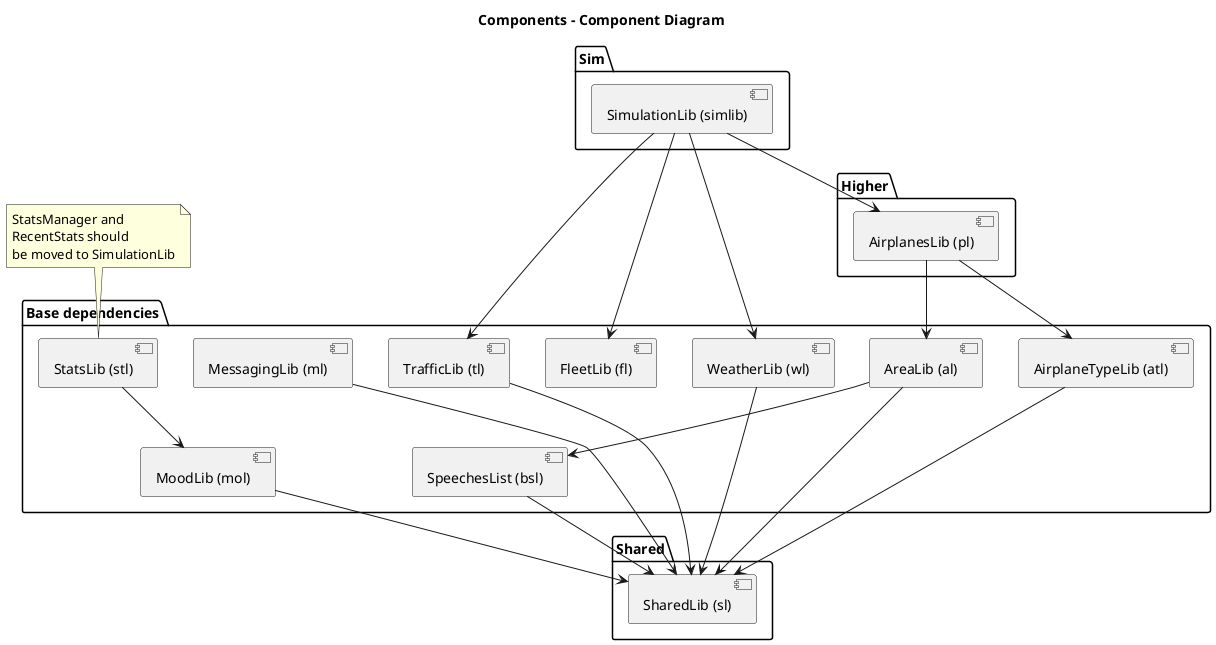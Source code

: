 @startuml

title Components - Component Diagram

package Shared{
  [SharedLib (sl)] as sl
}

package "Base dependencies"{
  [AreaLib (al)] as al
  [AirplaneTypeLib (atl)] as atl
  [TrafficLib (tl)] as tl
  [FleetLib (fl)] as fl
  [WeatherLib (wl)] as wl
  [MessagingLib (ml)] as ml
  [MoodLib (mol)] as mol
  [StatsLib (stl)] as stl
  [SpeechesList (bsl)] as bsl
}

package "Higher"{
  [AirplanesLib (pl)] as pl
}

package "Sim"{
  [SimulationLib (simlib)] as simlib
}

note top of stl : StatsManager and\nRecentStats should\nbe moved to SimulationLib

sl <-up- wl
sl <-up- al
sl <-up- atl
sl <-up- tl
sl <-up- ml
sl <-up- mol
sl <-up- bsl

bsl <-up- al

atl <-up- pl


al <-up- pl

pl <-up-simlib

tl <-up- simlib

wl <-up- simlib

fl <-up- simlib

mol <-up- stl



@enduml
